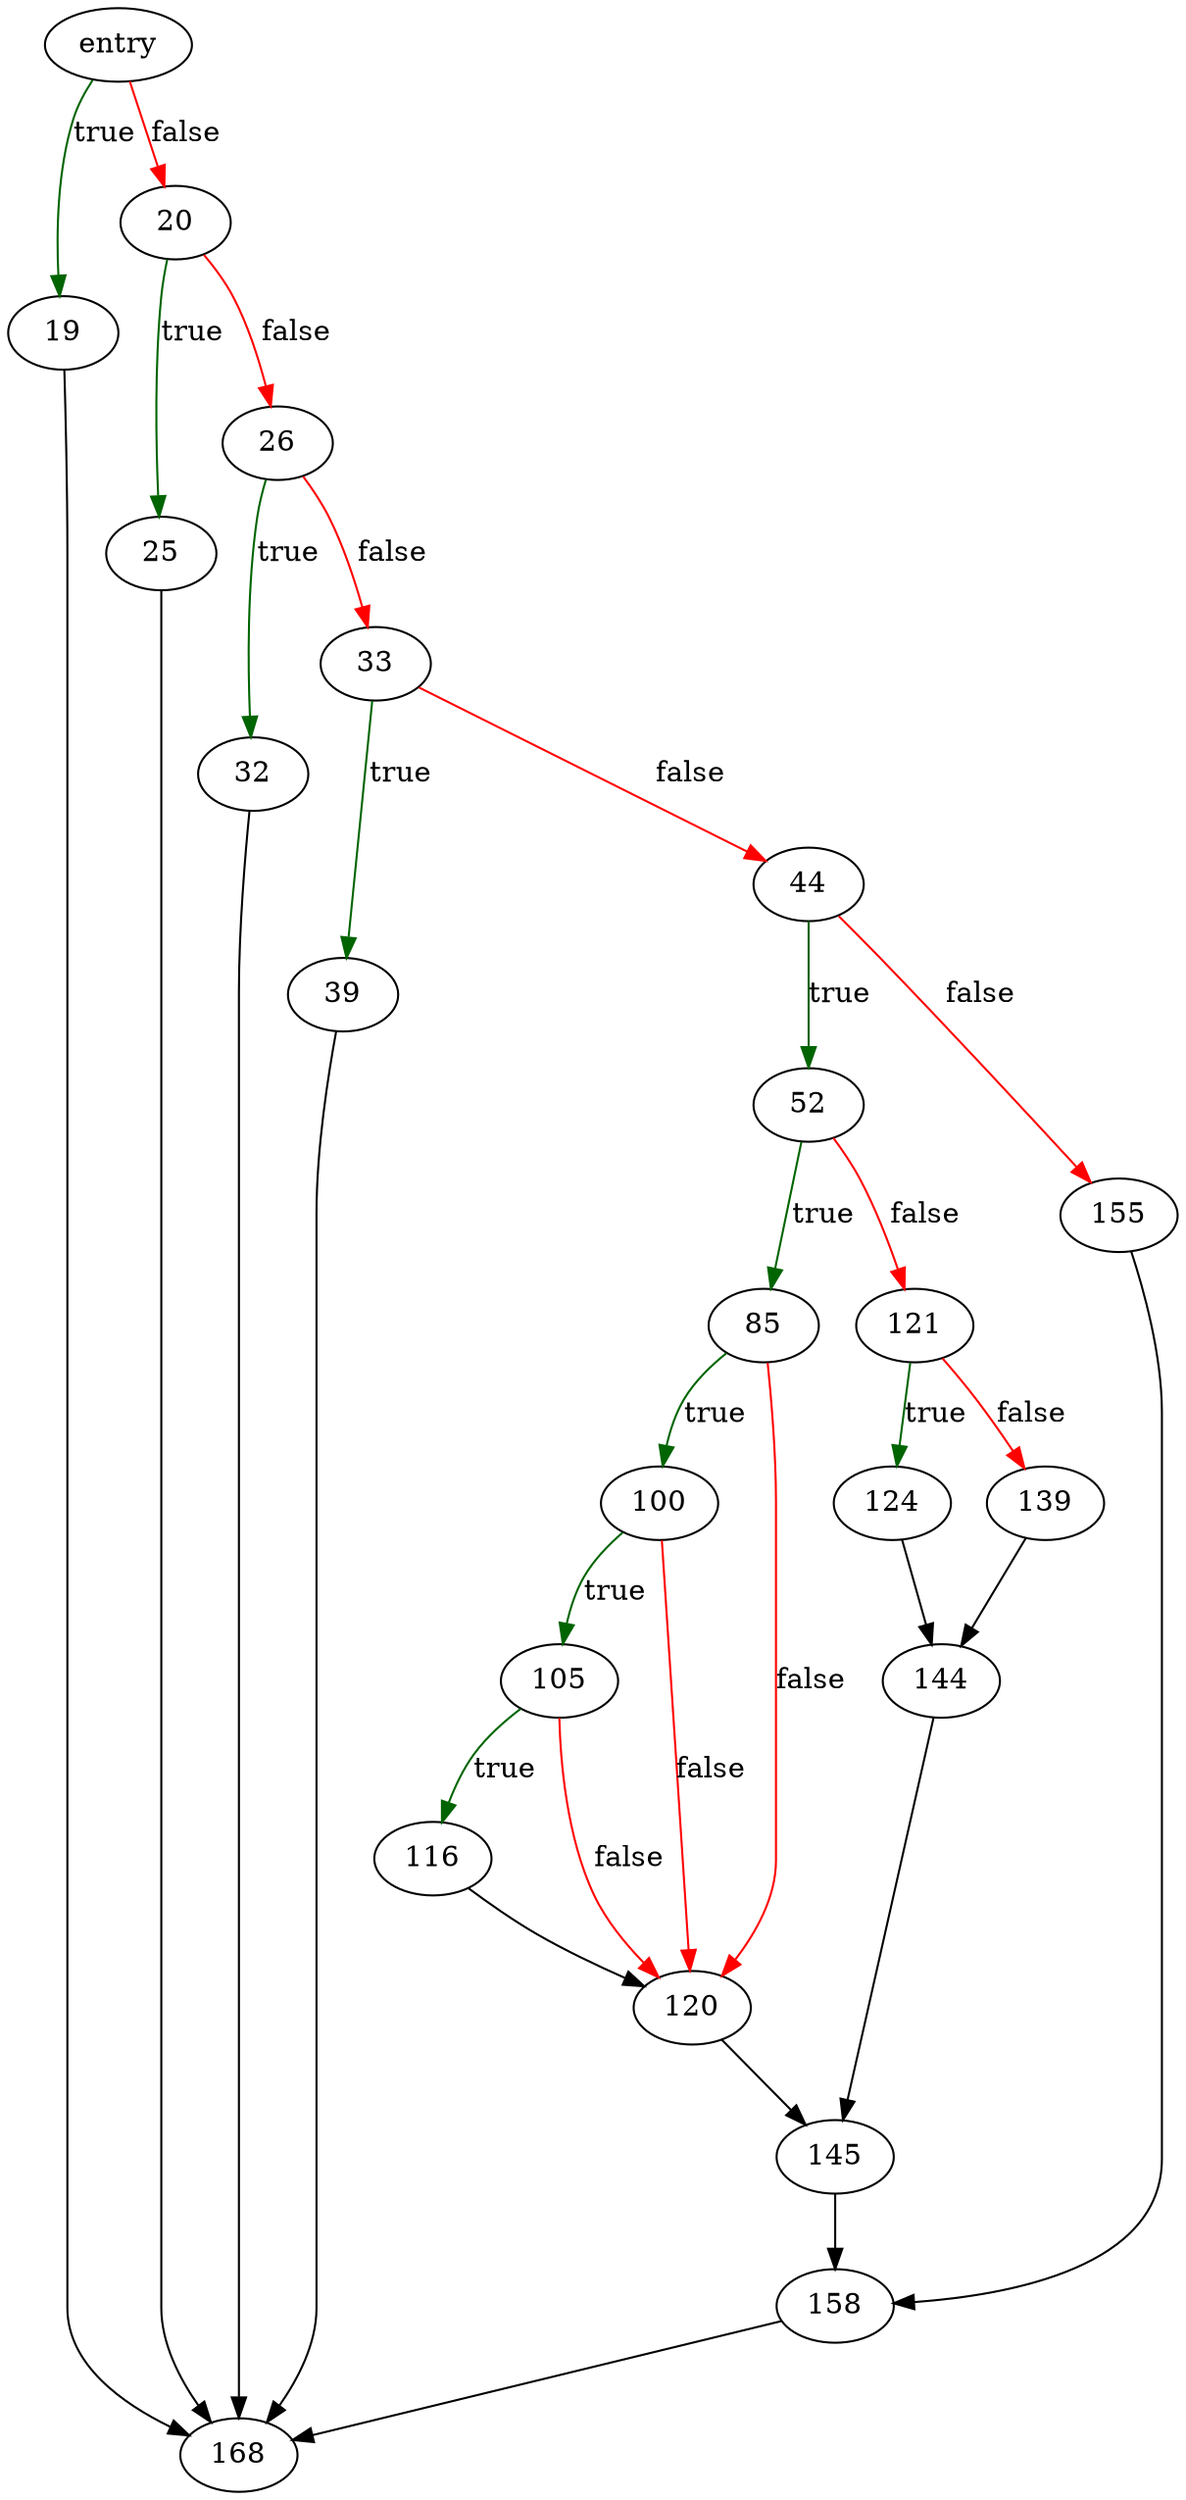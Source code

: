 digraph "sqlite3ViewGetColumnNames" {
	// Node definitions.
	2 [label=entry];
	19;
	20;
	25;
	26;
	32;
	33;
	39;
	44;
	52;
	85;
	100;
	105;
	116;
	120;
	121;
	124;
	139;
	144;
	145;
	155;
	158;
	168;

	// Edge definitions.
	2 -> 19 [
		color=darkgreen
		label=true
	];
	2 -> 20 [
		color=red
		label=false
	];
	19 -> 168;
	20 -> 25 [
		color=darkgreen
		label=true
	];
	20 -> 26 [
		color=red
		label=false
	];
	25 -> 168;
	26 -> 32 [
		color=darkgreen
		label=true
	];
	26 -> 33 [
		color=red
		label=false
	];
	32 -> 168;
	33 -> 39 [
		color=darkgreen
		label=true
	];
	33 -> 44 [
		color=red
		label=false
	];
	39 -> 168;
	44 -> 52 [
		color=darkgreen
		label=true
	];
	44 -> 155 [
		color=red
		label=false
	];
	52 -> 85 [
		color=darkgreen
		label=true
	];
	52 -> 121 [
		color=red
		label=false
	];
	85 -> 100 [
		color=darkgreen
		label=true
	];
	85 -> 120 [
		color=red
		label=false
	];
	100 -> 105 [
		color=darkgreen
		label=true
	];
	100 -> 120 [
		color=red
		label=false
	];
	105 -> 116 [
		color=darkgreen
		label=true
	];
	105 -> 120 [
		color=red
		label=false
	];
	116 -> 120;
	120 -> 145;
	121 -> 124 [
		color=darkgreen
		label=true
	];
	121 -> 139 [
		color=red
		label=false
	];
	124 -> 144;
	139 -> 144;
	144 -> 145;
	145 -> 158;
	155 -> 158;
	158 -> 168;
}